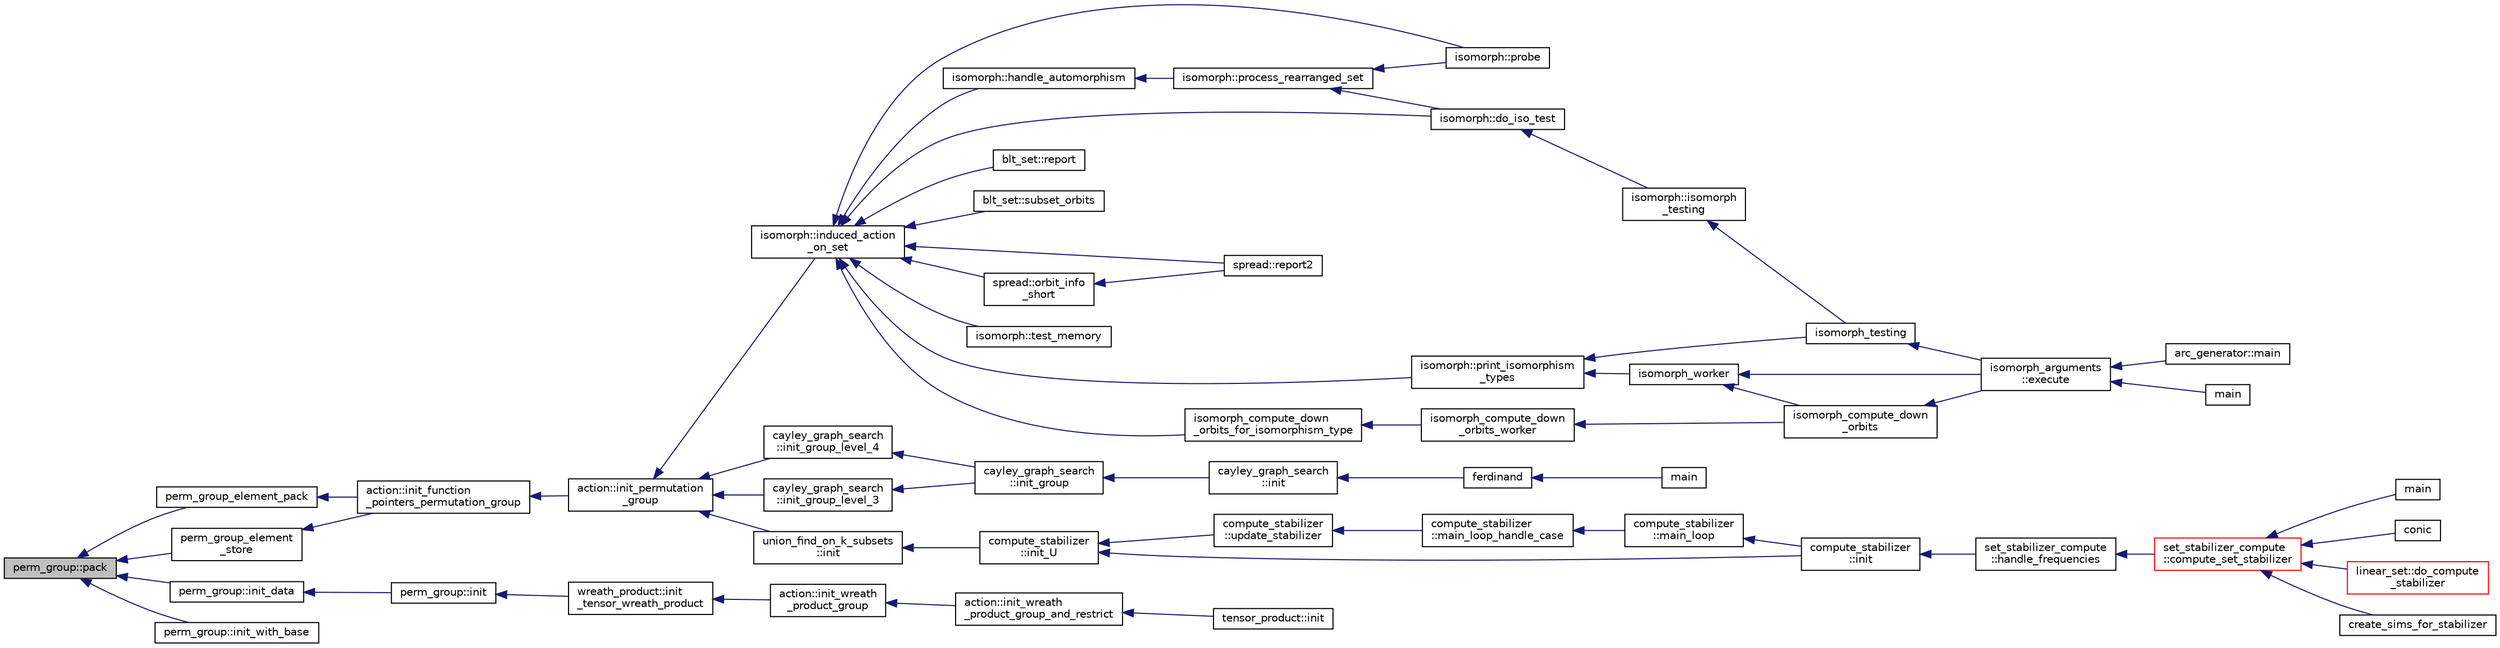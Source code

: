 digraph "perm_group::pack"
{
  edge [fontname="Helvetica",fontsize="10",labelfontname="Helvetica",labelfontsize="10"];
  node [fontname="Helvetica",fontsize="10",shape=record];
  rankdir="LR";
  Node685 [label="perm_group::pack",height=0.2,width=0.4,color="black", fillcolor="grey75", style="filled", fontcolor="black"];
  Node685 -> Node686 [dir="back",color="midnightblue",fontsize="10",style="solid",fontname="Helvetica"];
  Node686 [label="perm_group_element_pack",height=0.2,width=0.4,color="black", fillcolor="white", style="filled",URL="$df/d36/interface__perm__group_8_c.html#a47c395f2f5a8a55991da2cbe18845a2f"];
  Node686 -> Node687 [dir="back",color="midnightblue",fontsize="10",style="solid",fontname="Helvetica"];
  Node687 [label="action::init_function\l_pointers_permutation_group",height=0.2,width=0.4,color="black", fillcolor="white", style="filled",URL="$d2/d86/classaction.html#a8e6cd4aa446047edbebe7e0702dc1f17"];
  Node687 -> Node688 [dir="back",color="midnightblue",fontsize="10",style="solid",fontname="Helvetica"];
  Node688 [label="action::init_permutation\l_group",height=0.2,width=0.4,color="black", fillcolor="white", style="filled",URL="$d2/d86/classaction.html#a339bbfc596572ec88071c5f5e0ce3f41"];
  Node688 -> Node689 [dir="back",color="midnightblue",fontsize="10",style="solid",fontname="Helvetica"];
  Node689 [label="cayley_graph_search\l::init_group_level_3",height=0.2,width=0.4,color="black", fillcolor="white", style="filled",URL="$de/dae/classcayley__graph__search.html#a7c936e674e8ea64597fa37ae5aa71c71"];
  Node689 -> Node690 [dir="back",color="midnightblue",fontsize="10",style="solid",fontname="Helvetica"];
  Node690 [label="cayley_graph_search\l::init_group",height=0.2,width=0.4,color="black", fillcolor="white", style="filled",URL="$de/dae/classcayley__graph__search.html#adbce2e517a8ed979f53e8aeb043cf4ca"];
  Node690 -> Node691 [dir="back",color="midnightblue",fontsize="10",style="solid",fontname="Helvetica"];
  Node691 [label="cayley_graph_search\l::init",height=0.2,width=0.4,color="black", fillcolor="white", style="filled",URL="$de/dae/classcayley__graph__search.html#add9c6434abeaebac4a07bc03cb21672d"];
  Node691 -> Node692 [dir="back",color="midnightblue",fontsize="10",style="solid",fontname="Helvetica"];
  Node692 [label="ferdinand",height=0.2,width=0.4,color="black", fillcolor="white", style="filled",URL="$da/df3/ferdinand_8_c.html#a322b57727d23cf5a0932f11c30ea18d9"];
  Node692 -> Node693 [dir="back",color="midnightblue",fontsize="10",style="solid",fontname="Helvetica"];
  Node693 [label="main",height=0.2,width=0.4,color="black", fillcolor="white", style="filled",URL="$da/df3/ferdinand_8_c.html#a3c04138a5bfe5d72780bb7e82a18e627"];
  Node688 -> Node694 [dir="back",color="midnightblue",fontsize="10",style="solid",fontname="Helvetica"];
  Node694 [label="cayley_graph_search\l::init_group_level_4",height=0.2,width=0.4,color="black", fillcolor="white", style="filled",URL="$de/dae/classcayley__graph__search.html#a6593f90cd91bea8c23fe71acca05655e"];
  Node694 -> Node690 [dir="back",color="midnightblue",fontsize="10",style="solid",fontname="Helvetica"];
  Node688 -> Node695 [dir="back",color="midnightblue",fontsize="10",style="solid",fontname="Helvetica"];
  Node695 [label="union_find_on_k_subsets\l::init",height=0.2,width=0.4,color="black", fillcolor="white", style="filled",URL="$d3/d1b/classunion__find__on__k__subsets.html#aad0de310a8e8df1ff78ee2eaf3ec1e54"];
  Node695 -> Node696 [dir="back",color="midnightblue",fontsize="10",style="solid",fontname="Helvetica"];
  Node696 [label="compute_stabilizer\l::init_U",height=0.2,width=0.4,color="black", fillcolor="white", style="filled",URL="$d8/d30/classcompute__stabilizer.html#a00de428b9934e9a55157eff6c43d64d0"];
  Node696 -> Node697 [dir="back",color="midnightblue",fontsize="10",style="solid",fontname="Helvetica"];
  Node697 [label="compute_stabilizer\l::init",height=0.2,width=0.4,color="black", fillcolor="white", style="filled",URL="$d8/d30/classcompute__stabilizer.html#a36a1729430f317a65559220a8206a7d7"];
  Node697 -> Node698 [dir="back",color="midnightblue",fontsize="10",style="solid",fontname="Helvetica"];
  Node698 [label="set_stabilizer_compute\l::handle_frequencies",height=0.2,width=0.4,color="black", fillcolor="white", style="filled",URL="$d8/dc6/classset__stabilizer__compute.html#a247c31bc3f19f22dadbfd7607cbaaa78"];
  Node698 -> Node699 [dir="back",color="midnightblue",fontsize="10",style="solid",fontname="Helvetica"];
  Node699 [label="set_stabilizer_compute\l::compute_set_stabilizer",height=0.2,width=0.4,color="red", fillcolor="white", style="filled",URL="$d8/dc6/classset__stabilizer__compute.html#ad4f92074322e98c7cd0ed5d4f8486b76"];
  Node699 -> Node700 [dir="back",color="midnightblue",fontsize="10",style="solid",fontname="Helvetica"];
  Node700 [label="main",height=0.2,width=0.4,color="black", fillcolor="white", style="filled",URL="$db/d67/test__hyperoval_8_c.html#a3c04138a5bfe5d72780bb7e82a18e627"];
  Node699 -> Node701 [dir="back",color="midnightblue",fontsize="10",style="solid",fontname="Helvetica"];
  Node701 [label="conic",height=0.2,width=0.4,color="black", fillcolor="white", style="filled",URL="$d4/de8/conic_8_c.html#a96def9474b981a9d5831a9b48d85d652"];
  Node699 -> Node702 [dir="back",color="midnightblue",fontsize="10",style="solid",fontname="Helvetica"];
  Node702 [label="linear_set::do_compute\l_stabilizer",height=0.2,width=0.4,color="red", fillcolor="white", style="filled",URL="$dd/d86/classlinear__set.html#ae8f58ded28fb5370f4459cca42b7463b"];
  Node699 -> Node705 [dir="back",color="midnightblue",fontsize="10",style="solid",fontname="Helvetica"];
  Node705 [label="create_sims_for_stabilizer",height=0.2,width=0.4,color="black", fillcolor="white", style="filled",URL="$d0/d76/tl__algebra__and__number__theory_8h.html#af2c67d225072549409be710ac3cd30f8"];
  Node696 -> Node707 [dir="back",color="midnightblue",fontsize="10",style="solid",fontname="Helvetica"];
  Node707 [label="compute_stabilizer\l::update_stabilizer",height=0.2,width=0.4,color="black", fillcolor="white", style="filled",URL="$d8/d30/classcompute__stabilizer.html#a9d7978a6326dc7f0935f557f0828ed8e"];
  Node707 -> Node708 [dir="back",color="midnightblue",fontsize="10",style="solid",fontname="Helvetica"];
  Node708 [label="compute_stabilizer\l::main_loop_handle_case",height=0.2,width=0.4,color="black", fillcolor="white", style="filled",URL="$d8/d30/classcompute__stabilizer.html#a040fb5c6ad50133c5a16a35ed5b2ecc4"];
  Node708 -> Node709 [dir="back",color="midnightblue",fontsize="10",style="solid",fontname="Helvetica"];
  Node709 [label="compute_stabilizer\l::main_loop",height=0.2,width=0.4,color="black", fillcolor="white", style="filled",URL="$d8/d30/classcompute__stabilizer.html#ae8615a28e0494704450689b6ea0b7ca2"];
  Node709 -> Node697 [dir="back",color="midnightblue",fontsize="10",style="solid",fontname="Helvetica"];
  Node688 -> Node710 [dir="back",color="midnightblue",fontsize="10",style="solid",fontname="Helvetica"];
  Node710 [label="isomorph::induced_action\l_on_set",height=0.2,width=0.4,color="black", fillcolor="white", style="filled",URL="$d3/d5f/classisomorph.html#a66a62f79a0f877b889ec5bd0c79392f1"];
  Node710 -> Node711 [dir="back",color="midnightblue",fontsize="10",style="solid",fontname="Helvetica"];
  Node711 [label="blt_set::report",height=0.2,width=0.4,color="black", fillcolor="white", style="filled",URL="$d1/d3d/classblt__set.html#a6b19f88bd2b92ebfba7e7c362eb9065c"];
  Node710 -> Node712 [dir="back",color="midnightblue",fontsize="10",style="solid",fontname="Helvetica"];
  Node712 [label="blt_set::subset_orbits",height=0.2,width=0.4,color="black", fillcolor="white", style="filled",URL="$d1/d3d/classblt__set.html#af8f79fc4346244acfa0e2c2d23c36993"];
  Node710 -> Node713 [dir="back",color="midnightblue",fontsize="10",style="solid",fontname="Helvetica"];
  Node713 [label="spread::report2",height=0.2,width=0.4,color="black", fillcolor="white", style="filled",URL="$da/dc1/classspread.html#a543a79e4e7306af291584f53dacbfdd8"];
  Node710 -> Node714 [dir="back",color="midnightblue",fontsize="10",style="solid",fontname="Helvetica"];
  Node714 [label="spread::orbit_info\l_short",height=0.2,width=0.4,color="black", fillcolor="white", style="filled",URL="$da/dc1/classspread.html#a24795f879a815d7e4480a72395711aef"];
  Node714 -> Node713 [dir="back",color="midnightblue",fontsize="10",style="solid",fontname="Helvetica"];
  Node710 -> Node715 [dir="back",color="midnightblue",fontsize="10",style="solid",fontname="Helvetica"];
  Node715 [label="isomorph::test_memory",height=0.2,width=0.4,color="black", fillcolor="white", style="filled",URL="$d3/d5f/classisomorph.html#a27877043c77db8e85e8fa7d5c43845b0"];
  Node710 -> Node716 [dir="back",color="midnightblue",fontsize="10",style="solid",fontname="Helvetica"];
  Node716 [label="isomorph::print_isomorphism\l_types",height=0.2,width=0.4,color="black", fillcolor="white", style="filled",URL="$d3/d5f/classisomorph.html#abbcd12f6434585951a5532d0b2467a00"];
  Node716 -> Node717 [dir="back",color="midnightblue",fontsize="10",style="solid",fontname="Helvetica"];
  Node717 [label="isomorph_testing",height=0.2,width=0.4,color="black", fillcolor="white", style="filled",URL="$d4/d7e/isomorph__global_8_c.html#a5a73cbe9f89c4727f086482ee2d238f9"];
  Node717 -> Node718 [dir="back",color="midnightblue",fontsize="10",style="solid",fontname="Helvetica"];
  Node718 [label="isomorph_arguments\l::execute",height=0.2,width=0.4,color="black", fillcolor="white", style="filled",URL="$d5/de4/classisomorph__arguments.html#aa85e472d14906abdd5672dc66027583e"];
  Node718 -> Node719 [dir="back",color="midnightblue",fontsize="10",style="solid",fontname="Helvetica"];
  Node719 [label="main",height=0.2,width=0.4,color="black", fillcolor="white", style="filled",URL="$d1/d5e/blt__main_8_c.html#a217dbf8b442f20279ea00b898af96f52"];
  Node718 -> Node720 [dir="back",color="midnightblue",fontsize="10",style="solid",fontname="Helvetica"];
  Node720 [label="arc_generator::main",height=0.2,width=0.4,color="black", fillcolor="white", style="filled",URL="$d4/d21/classarc__generator.html#ad80140b51b165dad1fe6ab232be7829a"];
  Node716 -> Node721 [dir="back",color="midnightblue",fontsize="10",style="solid",fontname="Helvetica"];
  Node721 [label="isomorph_worker",height=0.2,width=0.4,color="black", fillcolor="white", style="filled",URL="$d4/d7e/isomorph__global_8_c.html#ace3bb6ec719b02a35534309d4d3fe99a"];
  Node721 -> Node718 [dir="back",color="midnightblue",fontsize="10",style="solid",fontname="Helvetica"];
  Node721 -> Node722 [dir="back",color="midnightblue",fontsize="10",style="solid",fontname="Helvetica"];
  Node722 [label="isomorph_compute_down\l_orbits",height=0.2,width=0.4,color="black", fillcolor="white", style="filled",URL="$d4/d7e/isomorph__global_8_c.html#a3613cea19158edd30958c4edecd97d53"];
  Node722 -> Node718 [dir="back",color="midnightblue",fontsize="10",style="solid",fontname="Helvetica"];
  Node710 -> Node723 [dir="back",color="midnightblue",fontsize="10",style="solid",fontname="Helvetica"];
  Node723 [label="isomorph_compute_down\l_orbits_for_isomorphism_type",height=0.2,width=0.4,color="black", fillcolor="white", style="filled",URL="$d4/d7e/isomorph__global_8_c.html#a13519b3a5d3b5ceb26b4bec6736b0086"];
  Node723 -> Node724 [dir="back",color="midnightblue",fontsize="10",style="solid",fontname="Helvetica"];
  Node724 [label="isomorph_compute_down\l_orbits_worker",height=0.2,width=0.4,color="black", fillcolor="white", style="filled",URL="$d4/d7e/isomorph__global_8_c.html#a4edf4a833ce5638a3d58cfae1c702b37"];
  Node724 -> Node722 [dir="back",color="midnightblue",fontsize="10",style="solid",fontname="Helvetica"];
  Node710 -> Node725 [dir="back",color="midnightblue",fontsize="10",style="solid",fontname="Helvetica"];
  Node725 [label="isomorph::probe",height=0.2,width=0.4,color="black", fillcolor="white", style="filled",URL="$d3/d5f/classisomorph.html#a9cb6fed7b6ac639d886b117a1f454441"];
  Node710 -> Node726 [dir="back",color="midnightblue",fontsize="10",style="solid",fontname="Helvetica"];
  Node726 [label="isomorph::do_iso_test",height=0.2,width=0.4,color="black", fillcolor="white", style="filled",URL="$d3/d5f/classisomorph.html#a51fc3bf5cc3a99282a489b2df37ee24e"];
  Node726 -> Node727 [dir="back",color="midnightblue",fontsize="10",style="solid",fontname="Helvetica"];
  Node727 [label="isomorph::isomorph\l_testing",height=0.2,width=0.4,color="black", fillcolor="white", style="filled",URL="$d3/d5f/classisomorph.html#ad7945ec94ba0ba16953482edfaa4da6e"];
  Node727 -> Node717 [dir="back",color="midnightblue",fontsize="10",style="solid",fontname="Helvetica"];
  Node710 -> Node728 [dir="back",color="midnightblue",fontsize="10",style="solid",fontname="Helvetica"];
  Node728 [label="isomorph::handle_automorphism",height=0.2,width=0.4,color="black", fillcolor="white", style="filled",URL="$d3/d5f/classisomorph.html#a95e0ae39f992234f7cbeb6f1d57d82df"];
  Node728 -> Node729 [dir="back",color="midnightblue",fontsize="10",style="solid",fontname="Helvetica"];
  Node729 [label="isomorph::process_rearranged_set",height=0.2,width=0.4,color="black", fillcolor="white", style="filled",URL="$d3/d5f/classisomorph.html#a7767fd5f1da6dfd7f93810be99ba4ab6"];
  Node729 -> Node725 [dir="back",color="midnightblue",fontsize="10",style="solid",fontname="Helvetica"];
  Node729 -> Node726 [dir="back",color="midnightblue",fontsize="10",style="solid",fontname="Helvetica"];
  Node685 -> Node730 [dir="back",color="midnightblue",fontsize="10",style="solid",fontname="Helvetica"];
  Node730 [label="perm_group_element\l_store",height=0.2,width=0.4,color="black", fillcolor="white", style="filled",URL="$df/d36/interface__perm__group_8_c.html#a952bca01116a86ba8c2886b67d414784"];
  Node730 -> Node687 [dir="back",color="midnightblue",fontsize="10",style="solid",fontname="Helvetica"];
  Node685 -> Node731 [dir="back",color="midnightblue",fontsize="10",style="solid",fontname="Helvetica"];
  Node731 [label="perm_group::init_data",height=0.2,width=0.4,color="black", fillcolor="white", style="filled",URL="$df/d0a/classperm__group.html#abbcdd66714f6c380e6343d12592f0745"];
  Node731 -> Node732 [dir="back",color="midnightblue",fontsize="10",style="solid",fontname="Helvetica"];
  Node732 [label="perm_group::init",height=0.2,width=0.4,color="black", fillcolor="white", style="filled",URL="$df/d0a/classperm__group.html#aefb07e1e34c09ec498ca1ae072520b48"];
  Node732 -> Node733 [dir="back",color="midnightblue",fontsize="10",style="solid",fontname="Helvetica"];
  Node733 [label="wreath_product::init\l_tensor_wreath_product",height=0.2,width=0.4,color="black", fillcolor="white", style="filled",URL="$d8/dfa/classwreath__product.html#abab9a46886db102826e2ca2c1bfc39de"];
  Node733 -> Node734 [dir="back",color="midnightblue",fontsize="10",style="solid",fontname="Helvetica"];
  Node734 [label="action::init_wreath\l_product_group",height=0.2,width=0.4,color="black", fillcolor="white", style="filled",URL="$d2/d86/classaction.html#a29d8425b266eff98677406f084ee3f86"];
  Node734 -> Node735 [dir="back",color="midnightblue",fontsize="10",style="solid",fontname="Helvetica"];
  Node735 [label="action::init_wreath\l_product_group_and_restrict",height=0.2,width=0.4,color="black", fillcolor="white", style="filled",URL="$d2/d86/classaction.html#a5ea78557093c987967e7b8162fabbf72"];
  Node735 -> Node736 [dir="back",color="midnightblue",fontsize="10",style="solid",fontname="Helvetica"];
  Node736 [label="tensor_product::init",height=0.2,width=0.4,color="black", fillcolor="white", style="filled",URL="$dd/d3e/classtensor__product.html#a2a8ac905e80dd9bb7339c9506c3521d3"];
  Node685 -> Node737 [dir="back",color="midnightblue",fontsize="10",style="solid",fontname="Helvetica"];
  Node737 [label="perm_group::init_with_base",height=0.2,width=0.4,color="black", fillcolor="white", style="filled",URL="$df/d0a/classperm__group.html#aa02263e401019788ab97480d11590f9a"];
}
